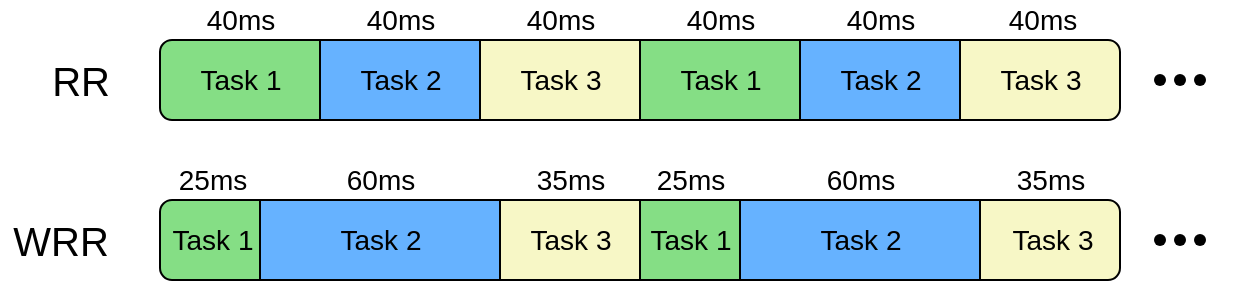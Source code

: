 <mxfile version="18.0.2" type="github">
  <diagram id="rG7M43OZuiDt8dMkOTZE" name="第 1 页">
    <mxGraphModel dx="633" dy="519" grid="1" gridSize="10" guides="1" tooltips="1" connect="1" arrows="1" fold="1" page="0" pageScale="1" pageWidth="1920" pageHeight="1200" math="0" shadow="0">
      <root>
        <mxCell id="0" />
        <mxCell id="1" parent="0" />
        <mxCell id="G-ANYAgQXVbQ02Pm5LA6-29" value="" style="rounded=1;whiteSpace=wrap;html=1;fillColor=#F7F7C6;allowArrows=1;" vertex="1" parent="1">
          <mxGeometry x="910" y="400" width="90" height="40" as="geometry" />
        </mxCell>
        <mxCell id="G-ANYAgQXVbQ02Pm5LA6-1" value="" style="rounded=1;whiteSpace=wrap;html=1;fillColor=#85DE85;" vertex="1" parent="1">
          <mxGeometry x="520" y="320" width="400" height="40" as="geometry" />
        </mxCell>
        <mxCell id="G-ANYAgQXVbQ02Pm5LA6-7" value="" style="verticalLabelPosition=bottom;verticalAlign=top;html=1;shape=mxgraph.basic.rect;fillColor2=none;strokeWidth=1;size=20;indent=5;rounded=1;fillColor=#F7F7C6;" vertex="1" parent="1">
          <mxGeometry x="680" y="320" width="80" height="40" as="geometry" />
        </mxCell>
        <mxCell id="G-ANYAgQXVbQ02Pm5LA6-9" value="" style="verticalLabelPosition=bottom;verticalAlign=top;html=1;shape=mxgraph.basic.rect;fillColor2=none;strokeWidth=1;size=20;indent=5;rounded=1;fillColor=#66B2FF;" vertex="1" parent="1">
          <mxGeometry x="600" y="320" width="80" height="40" as="geometry" />
        </mxCell>
        <mxCell id="G-ANYAgQXVbQ02Pm5LA6-11" value="" style="rounded=1;whiteSpace=wrap;html=1;fillColor=#F7F7C6;allowArrows=1;" vertex="1" parent="1">
          <mxGeometry x="910" y="320" width="90" height="40" as="geometry" />
        </mxCell>
        <mxCell id="G-ANYAgQXVbQ02Pm5LA6-10" value="" style="verticalLabelPosition=bottom;verticalAlign=top;html=1;shape=mxgraph.basic.rect;fillColor2=none;strokeWidth=1;size=20;indent=5;rounded=1;fillColor=#66B2FF;" vertex="1" parent="1">
          <mxGeometry x="840" y="320" width="80" height="40" as="geometry" />
        </mxCell>
        <mxCell id="G-ANYAgQXVbQ02Pm5LA6-16" value="Task 1" style="text;html=1;align=center;verticalAlign=middle;resizable=0;points=[];autosize=1;strokeColor=none;fillColor=none;fontSize=14;" vertex="1" parent="1">
          <mxGeometry x="530" y="330" width="60" height="20" as="geometry" />
        </mxCell>
        <mxCell id="G-ANYAgQXVbQ02Pm5LA6-17" value="Task 2" style="text;html=1;align=center;verticalAlign=middle;resizable=0;points=[];autosize=1;strokeColor=none;fillColor=none;fontSize=14;" vertex="1" parent="1">
          <mxGeometry x="610" y="330" width="60" height="20" as="geometry" />
        </mxCell>
        <mxCell id="G-ANYAgQXVbQ02Pm5LA6-18" value="Task 3" style="text;html=1;align=center;verticalAlign=middle;resizable=0;points=[];autosize=1;strokeColor=none;fillColor=none;fontSize=14;" vertex="1" parent="1">
          <mxGeometry x="690" y="330" width="60" height="20" as="geometry" />
        </mxCell>
        <mxCell id="G-ANYAgQXVbQ02Pm5LA6-19" value="Task 1" style="text;html=1;align=center;verticalAlign=middle;resizable=0;points=[];autosize=1;strokeColor=none;fillColor=none;fontSize=14;" vertex="1" parent="1">
          <mxGeometry x="770" y="330" width="60" height="20" as="geometry" />
        </mxCell>
        <mxCell id="G-ANYAgQXVbQ02Pm5LA6-20" value="Task 2" style="text;html=1;align=center;verticalAlign=middle;resizable=0;points=[];autosize=1;strokeColor=none;fillColor=none;fontSize=14;" vertex="1" parent="1">
          <mxGeometry x="850" y="330" width="60" height="20" as="geometry" />
        </mxCell>
        <mxCell id="G-ANYAgQXVbQ02Pm5LA6-21" value="Task 3" style="text;html=1;align=center;verticalAlign=middle;resizable=0;points=[];autosize=1;strokeColor=none;fillColor=none;fontSize=14;" vertex="1" parent="1">
          <mxGeometry x="930" y="330" width="60" height="20" as="geometry" />
        </mxCell>
        <mxCell id="G-ANYAgQXVbQ02Pm5LA6-22" value="" style="rounded=1;whiteSpace=wrap;html=1;fontSize=14;fillColor=#85DE85;" vertex="1" parent="1">
          <mxGeometry x="520" y="400" width="70" height="40" as="geometry" />
        </mxCell>
        <mxCell id="G-ANYAgQXVbQ02Pm5LA6-23" value="" style="rounded=0;whiteSpace=wrap;html=1;fontSize=14;fillColor=#66B2FF;" vertex="1" parent="1">
          <mxGeometry x="570" y="400" width="120" height="40" as="geometry" />
        </mxCell>
        <mxCell id="G-ANYAgQXVbQ02Pm5LA6-25" value="" style="rounded=0;whiteSpace=wrap;html=1;fontSize=14;fillColor=#F7F7C6;" vertex="1" parent="1">
          <mxGeometry x="690" y="400" width="70" height="40" as="geometry" />
        </mxCell>
        <mxCell id="G-ANYAgQXVbQ02Pm5LA6-26" value="Task 1" style="text;html=1;align=center;verticalAlign=middle;resizable=0;points=[];autosize=1;strokeColor=none;fillColor=none;fontSize=14;" vertex="1" parent="1">
          <mxGeometry x="516" y="410" width="60" height="20" as="geometry" />
        </mxCell>
        <mxCell id="G-ANYAgQXVbQ02Pm5LA6-27" value="" style="rounded=0;whiteSpace=wrap;html=1;fontSize=14;fillColor=#85DE85;" vertex="1" parent="1">
          <mxGeometry x="760" y="400" width="50" height="40" as="geometry" />
        </mxCell>
        <mxCell id="G-ANYAgQXVbQ02Pm5LA6-28" value="" style="rounded=0;whiteSpace=wrap;html=1;fontSize=14;fillColor=#66B2FF;" vertex="1" parent="1">
          <mxGeometry x="810" y="400" width="120" height="40" as="geometry" />
        </mxCell>
        <mxCell id="G-ANYAgQXVbQ02Pm5LA6-30" value="Task 2" style="text;html=1;align=center;verticalAlign=middle;resizable=0;points=[];autosize=1;strokeColor=none;fillColor=none;fontSize=14;" vertex="1" parent="1">
          <mxGeometry x="600" y="410" width="60" height="20" as="geometry" />
        </mxCell>
        <mxCell id="G-ANYAgQXVbQ02Pm5LA6-31" value="Task 2" style="text;html=1;align=center;verticalAlign=middle;resizable=0;points=[];autosize=1;strokeColor=none;fillColor=none;fontSize=14;" vertex="1" parent="1">
          <mxGeometry x="840" y="410" width="60" height="20" as="geometry" />
        </mxCell>
        <mxCell id="G-ANYAgQXVbQ02Pm5LA6-32" value="Task 1" style="text;html=1;align=center;verticalAlign=middle;resizable=0;points=[];autosize=1;strokeColor=none;fillColor=none;fontSize=14;" vertex="1" parent="1">
          <mxGeometry x="755" y="410" width="60" height="20" as="geometry" />
        </mxCell>
        <mxCell id="G-ANYAgQXVbQ02Pm5LA6-33" value="Task 3" style="text;html=1;align=center;verticalAlign=middle;resizable=0;points=[];autosize=1;strokeColor=none;fillColor=none;fontSize=14;" vertex="1" parent="1">
          <mxGeometry x="695" y="410" width="60" height="20" as="geometry" />
        </mxCell>
        <mxCell id="G-ANYAgQXVbQ02Pm5LA6-34" value="Task 3" style="text;html=1;align=center;verticalAlign=middle;resizable=0;points=[];autosize=1;strokeColor=none;fillColor=none;fontSize=14;" vertex="1" parent="1">
          <mxGeometry x="936" y="410" width="60" height="20" as="geometry" />
        </mxCell>
        <mxCell id="G-ANYAgQXVbQ02Pm5LA6-36" value="&lt;font style=&quot;font-size: 20px;&quot;&gt;RR&lt;/font&gt;" style="text;html=1;align=center;verticalAlign=middle;resizable=0;points=[];autosize=1;strokeColor=none;fillColor=none;fontSize=14;" vertex="1" parent="1">
          <mxGeometry x="460" y="330" width="40" height="20" as="geometry" />
        </mxCell>
        <mxCell id="G-ANYAgQXVbQ02Pm5LA6-37" value="&lt;font style=&quot;font-size: 20px;&quot;&gt;WRR&lt;/font&gt;" style="text;html=1;align=center;verticalAlign=middle;resizable=0;points=[];autosize=1;strokeColor=none;fillColor=none;fontSize=14;" vertex="1" parent="1">
          <mxGeometry x="440" y="410" width="60" height="20" as="geometry" />
        </mxCell>
        <mxCell id="G-ANYAgQXVbQ02Pm5LA6-39" value="40ms" style="text;html=1;align=center;verticalAlign=middle;resizable=0;points=[];autosize=1;strokeColor=none;fillColor=none;fontSize=14;" vertex="1" parent="1">
          <mxGeometry x="535" y="300" width="50" height="20" as="geometry" />
        </mxCell>
        <mxCell id="G-ANYAgQXVbQ02Pm5LA6-40" value="40ms" style="text;html=1;align=center;verticalAlign=middle;resizable=0;points=[];autosize=1;strokeColor=none;fillColor=none;fontSize=14;" vertex="1" parent="1">
          <mxGeometry x="615" y="300" width="50" height="20" as="geometry" />
        </mxCell>
        <mxCell id="G-ANYAgQXVbQ02Pm5LA6-41" value="40ms" style="text;html=1;align=center;verticalAlign=middle;resizable=0;points=[];autosize=1;strokeColor=none;fillColor=none;fontSize=14;" vertex="1" parent="1">
          <mxGeometry x="695" y="300" width="50" height="20" as="geometry" />
        </mxCell>
        <mxCell id="G-ANYAgQXVbQ02Pm5LA6-42" value="40ms" style="text;html=1;align=center;verticalAlign=middle;resizable=0;points=[];autosize=1;strokeColor=none;fillColor=none;fontSize=14;" vertex="1" parent="1">
          <mxGeometry x="775" y="300" width="50" height="20" as="geometry" />
        </mxCell>
        <mxCell id="G-ANYAgQXVbQ02Pm5LA6-43" value="40ms" style="text;html=1;align=center;verticalAlign=middle;resizable=0;points=[];autosize=1;strokeColor=none;fillColor=none;fontSize=14;" vertex="1" parent="1">
          <mxGeometry x="855" y="300" width="50" height="20" as="geometry" />
        </mxCell>
        <mxCell id="G-ANYAgQXVbQ02Pm5LA6-44" value="40ms" style="text;html=1;align=center;verticalAlign=middle;resizable=0;points=[];autosize=1;strokeColor=none;fillColor=none;fontSize=14;" vertex="1" parent="1">
          <mxGeometry x="936" y="300" width="50" height="20" as="geometry" />
        </mxCell>
        <mxCell id="G-ANYAgQXVbQ02Pm5LA6-45" value="25ms" style="text;html=1;align=center;verticalAlign=middle;resizable=0;points=[];autosize=1;strokeColor=none;fillColor=none;fontSize=14;" vertex="1" parent="1">
          <mxGeometry x="521" y="380" width="50" height="20" as="geometry" />
        </mxCell>
        <mxCell id="G-ANYAgQXVbQ02Pm5LA6-46" value="25ms" style="text;html=1;align=center;verticalAlign=middle;resizable=0;points=[];autosize=1;strokeColor=none;fillColor=none;fontSize=14;" vertex="1" parent="1">
          <mxGeometry x="760" y="380" width="50" height="20" as="geometry" />
        </mxCell>
        <mxCell id="G-ANYAgQXVbQ02Pm5LA6-47" value="60ms" style="text;html=1;align=center;verticalAlign=middle;resizable=0;points=[];autosize=1;strokeColor=none;fillColor=none;fontSize=14;" vertex="1" parent="1">
          <mxGeometry x="605" y="380" width="50" height="20" as="geometry" />
        </mxCell>
        <mxCell id="G-ANYAgQXVbQ02Pm5LA6-48" value="60ms" style="text;html=1;align=center;verticalAlign=middle;resizable=0;points=[];autosize=1;strokeColor=none;fillColor=none;fontSize=14;" vertex="1" parent="1">
          <mxGeometry x="845" y="380" width="50" height="20" as="geometry" />
        </mxCell>
        <mxCell id="G-ANYAgQXVbQ02Pm5LA6-49" value="35ms" style="text;html=1;align=center;verticalAlign=middle;resizable=0;points=[];autosize=1;strokeColor=none;fillColor=none;fontSize=14;" vertex="1" parent="1">
          <mxGeometry x="700" y="380" width="50" height="20" as="geometry" />
        </mxCell>
        <mxCell id="G-ANYAgQXVbQ02Pm5LA6-50" value="35ms" style="text;html=1;align=center;verticalAlign=middle;resizable=0;points=[];autosize=1;strokeColor=none;fillColor=none;fontSize=14;" vertex="1" parent="1">
          <mxGeometry x="940" y="380" width="50" height="20" as="geometry" />
        </mxCell>
        <mxCell id="G-ANYAgQXVbQ02Pm5LA6-61" value="" style="group" vertex="1" connectable="0" parent="1">
          <mxGeometry x="1000" y="320" width="60" height="40" as="geometry" />
        </mxCell>
        <mxCell id="G-ANYAgQXVbQ02Pm5LA6-51" value="" style="shape=waypoint;sketch=0;size=6;pointerEvents=1;points=[];fillColor=none;resizable=0;rotatable=0;perimeter=centerPerimeter;snapToPoint=1;rounded=1;fontSize=14;" vertex="1" parent="G-ANYAgQXVbQ02Pm5LA6-61">
          <mxGeometry width="40" height="40" as="geometry" />
        </mxCell>
        <mxCell id="G-ANYAgQXVbQ02Pm5LA6-54" value="" style="group" vertex="1" connectable="0" parent="G-ANYAgQXVbQ02Pm5LA6-61">
          <mxGeometry x="10" width="50" height="40" as="geometry" />
        </mxCell>
        <mxCell id="G-ANYAgQXVbQ02Pm5LA6-52" value="" style="shape=waypoint;sketch=0;size=6;pointerEvents=1;points=[];fillColor=none;resizable=0;rotatable=0;perimeter=centerPerimeter;snapToPoint=1;rounded=1;fontSize=14;" vertex="1" parent="G-ANYAgQXVbQ02Pm5LA6-54">
          <mxGeometry width="40" height="40" as="geometry" />
        </mxCell>
        <mxCell id="G-ANYAgQXVbQ02Pm5LA6-53" value="" style="shape=waypoint;sketch=0;size=6;pointerEvents=1;points=[];fillColor=none;resizable=0;rotatable=0;perimeter=centerPerimeter;snapToPoint=1;rounded=1;fontSize=14;" vertex="1" parent="G-ANYAgQXVbQ02Pm5LA6-54">
          <mxGeometry x="10" width="40" height="40" as="geometry" />
        </mxCell>
        <mxCell id="G-ANYAgQXVbQ02Pm5LA6-65" value="" style="group" vertex="1" connectable="0" parent="1">
          <mxGeometry x="1000" y="400" width="60" height="40" as="geometry" />
        </mxCell>
        <mxCell id="G-ANYAgQXVbQ02Pm5LA6-66" value="" style="shape=waypoint;sketch=0;size=6;pointerEvents=1;points=[];fillColor=none;resizable=0;rotatable=0;perimeter=centerPerimeter;snapToPoint=1;rounded=1;fontSize=14;" vertex="1" parent="G-ANYAgQXVbQ02Pm5LA6-65">
          <mxGeometry width="40" height="40" as="geometry" />
        </mxCell>
        <mxCell id="G-ANYAgQXVbQ02Pm5LA6-67" value="" style="group" vertex="1" connectable="0" parent="G-ANYAgQXVbQ02Pm5LA6-65">
          <mxGeometry x="10" width="50" height="40" as="geometry" />
        </mxCell>
        <mxCell id="G-ANYAgQXVbQ02Pm5LA6-68" value="" style="shape=waypoint;sketch=0;size=6;pointerEvents=1;points=[];fillColor=none;resizable=0;rotatable=0;perimeter=centerPerimeter;snapToPoint=1;rounded=1;fontSize=14;" vertex="1" parent="G-ANYAgQXVbQ02Pm5LA6-67">
          <mxGeometry width="40" height="40" as="geometry" />
        </mxCell>
        <mxCell id="G-ANYAgQXVbQ02Pm5LA6-69" value="" style="shape=waypoint;sketch=0;size=6;pointerEvents=1;points=[];fillColor=none;resizable=0;rotatable=0;perimeter=centerPerimeter;snapToPoint=1;rounded=1;fontSize=14;" vertex="1" parent="G-ANYAgQXVbQ02Pm5LA6-67">
          <mxGeometry x="10" width="40" height="40" as="geometry" />
        </mxCell>
      </root>
    </mxGraphModel>
  </diagram>
</mxfile>
